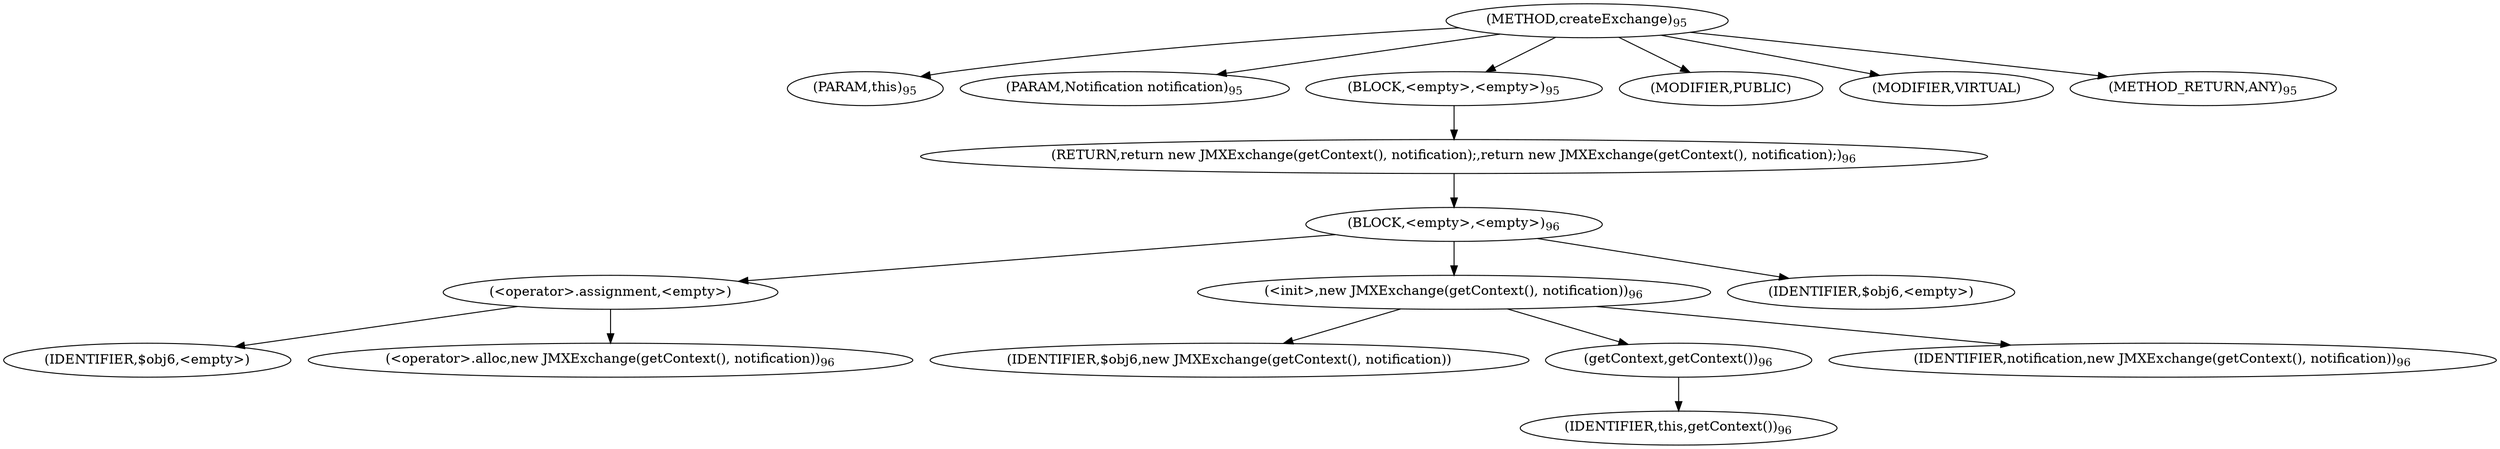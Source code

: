 digraph "createExchange" {  
"255" [label = <(METHOD,createExchange)<SUB>95</SUB>> ]
"12" [label = <(PARAM,this)<SUB>95</SUB>> ]
"256" [label = <(PARAM,Notification notification)<SUB>95</SUB>> ]
"257" [label = <(BLOCK,&lt;empty&gt;,&lt;empty&gt;)<SUB>95</SUB>> ]
"258" [label = <(RETURN,return new JMXExchange(getContext(), notification);,return new JMXExchange(getContext(), notification);)<SUB>96</SUB>> ]
"259" [label = <(BLOCK,&lt;empty&gt;,&lt;empty&gt;)<SUB>96</SUB>> ]
"260" [label = <(&lt;operator&gt;.assignment,&lt;empty&gt;)> ]
"261" [label = <(IDENTIFIER,$obj6,&lt;empty&gt;)> ]
"262" [label = <(&lt;operator&gt;.alloc,new JMXExchange(getContext(), notification))<SUB>96</SUB>> ]
"263" [label = <(&lt;init&gt;,new JMXExchange(getContext(), notification))<SUB>96</SUB>> ]
"264" [label = <(IDENTIFIER,$obj6,new JMXExchange(getContext(), notification))> ]
"265" [label = <(getContext,getContext())<SUB>96</SUB>> ]
"11" [label = <(IDENTIFIER,this,getContext())<SUB>96</SUB>> ]
"266" [label = <(IDENTIFIER,notification,new JMXExchange(getContext(), notification))<SUB>96</SUB>> ]
"267" [label = <(IDENTIFIER,$obj6,&lt;empty&gt;)> ]
"268" [label = <(MODIFIER,PUBLIC)> ]
"269" [label = <(MODIFIER,VIRTUAL)> ]
"270" [label = <(METHOD_RETURN,ANY)<SUB>95</SUB>> ]
  "255" -> "12" 
  "255" -> "256" 
  "255" -> "257" 
  "255" -> "268" 
  "255" -> "269" 
  "255" -> "270" 
  "257" -> "258" 
  "258" -> "259" 
  "259" -> "260" 
  "259" -> "263" 
  "259" -> "267" 
  "260" -> "261" 
  "260" -> "262" 
  "263" -> "264" 
  "263" -> "265" 
  "263" -> "266" 
  "265" -> "11" 
}
